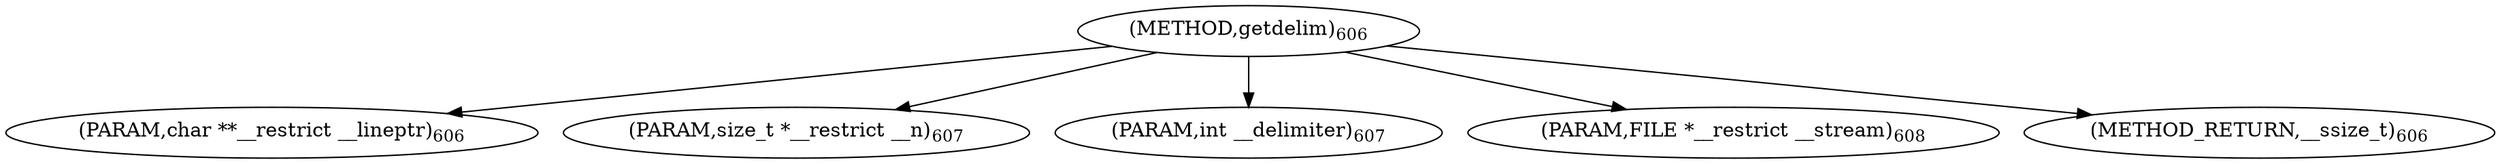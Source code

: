 digraph "getdelim" {  
"30257" [label = <(METHOD,getdelim)<SUB>606</SUB>> ]
"30258" [label = <(PARAM,char **__restrict __lineptr)<SUB>606</SUB>> ]
"30259" [label = <(PARAM,size_t *__restrict __n)<SUB>607</SUB>> ]
"30260" [label = <(PARAM,int __delimiter)<SUB>607</SUB>> ]
"30261" [label = <(PARAM,FILE *__restrict __stream)<SUB>608</SUB>> ]
"30262" [label = <(METHOD_RETURN,__ssize_t)<SUB>606</SUB>> ]
  "30257" -> "30258" 
  "30257" -> "30259" 
  "30257" -> "30260" 
  "30257" -> "30261" 
  "30257" -> "30262" 
}
